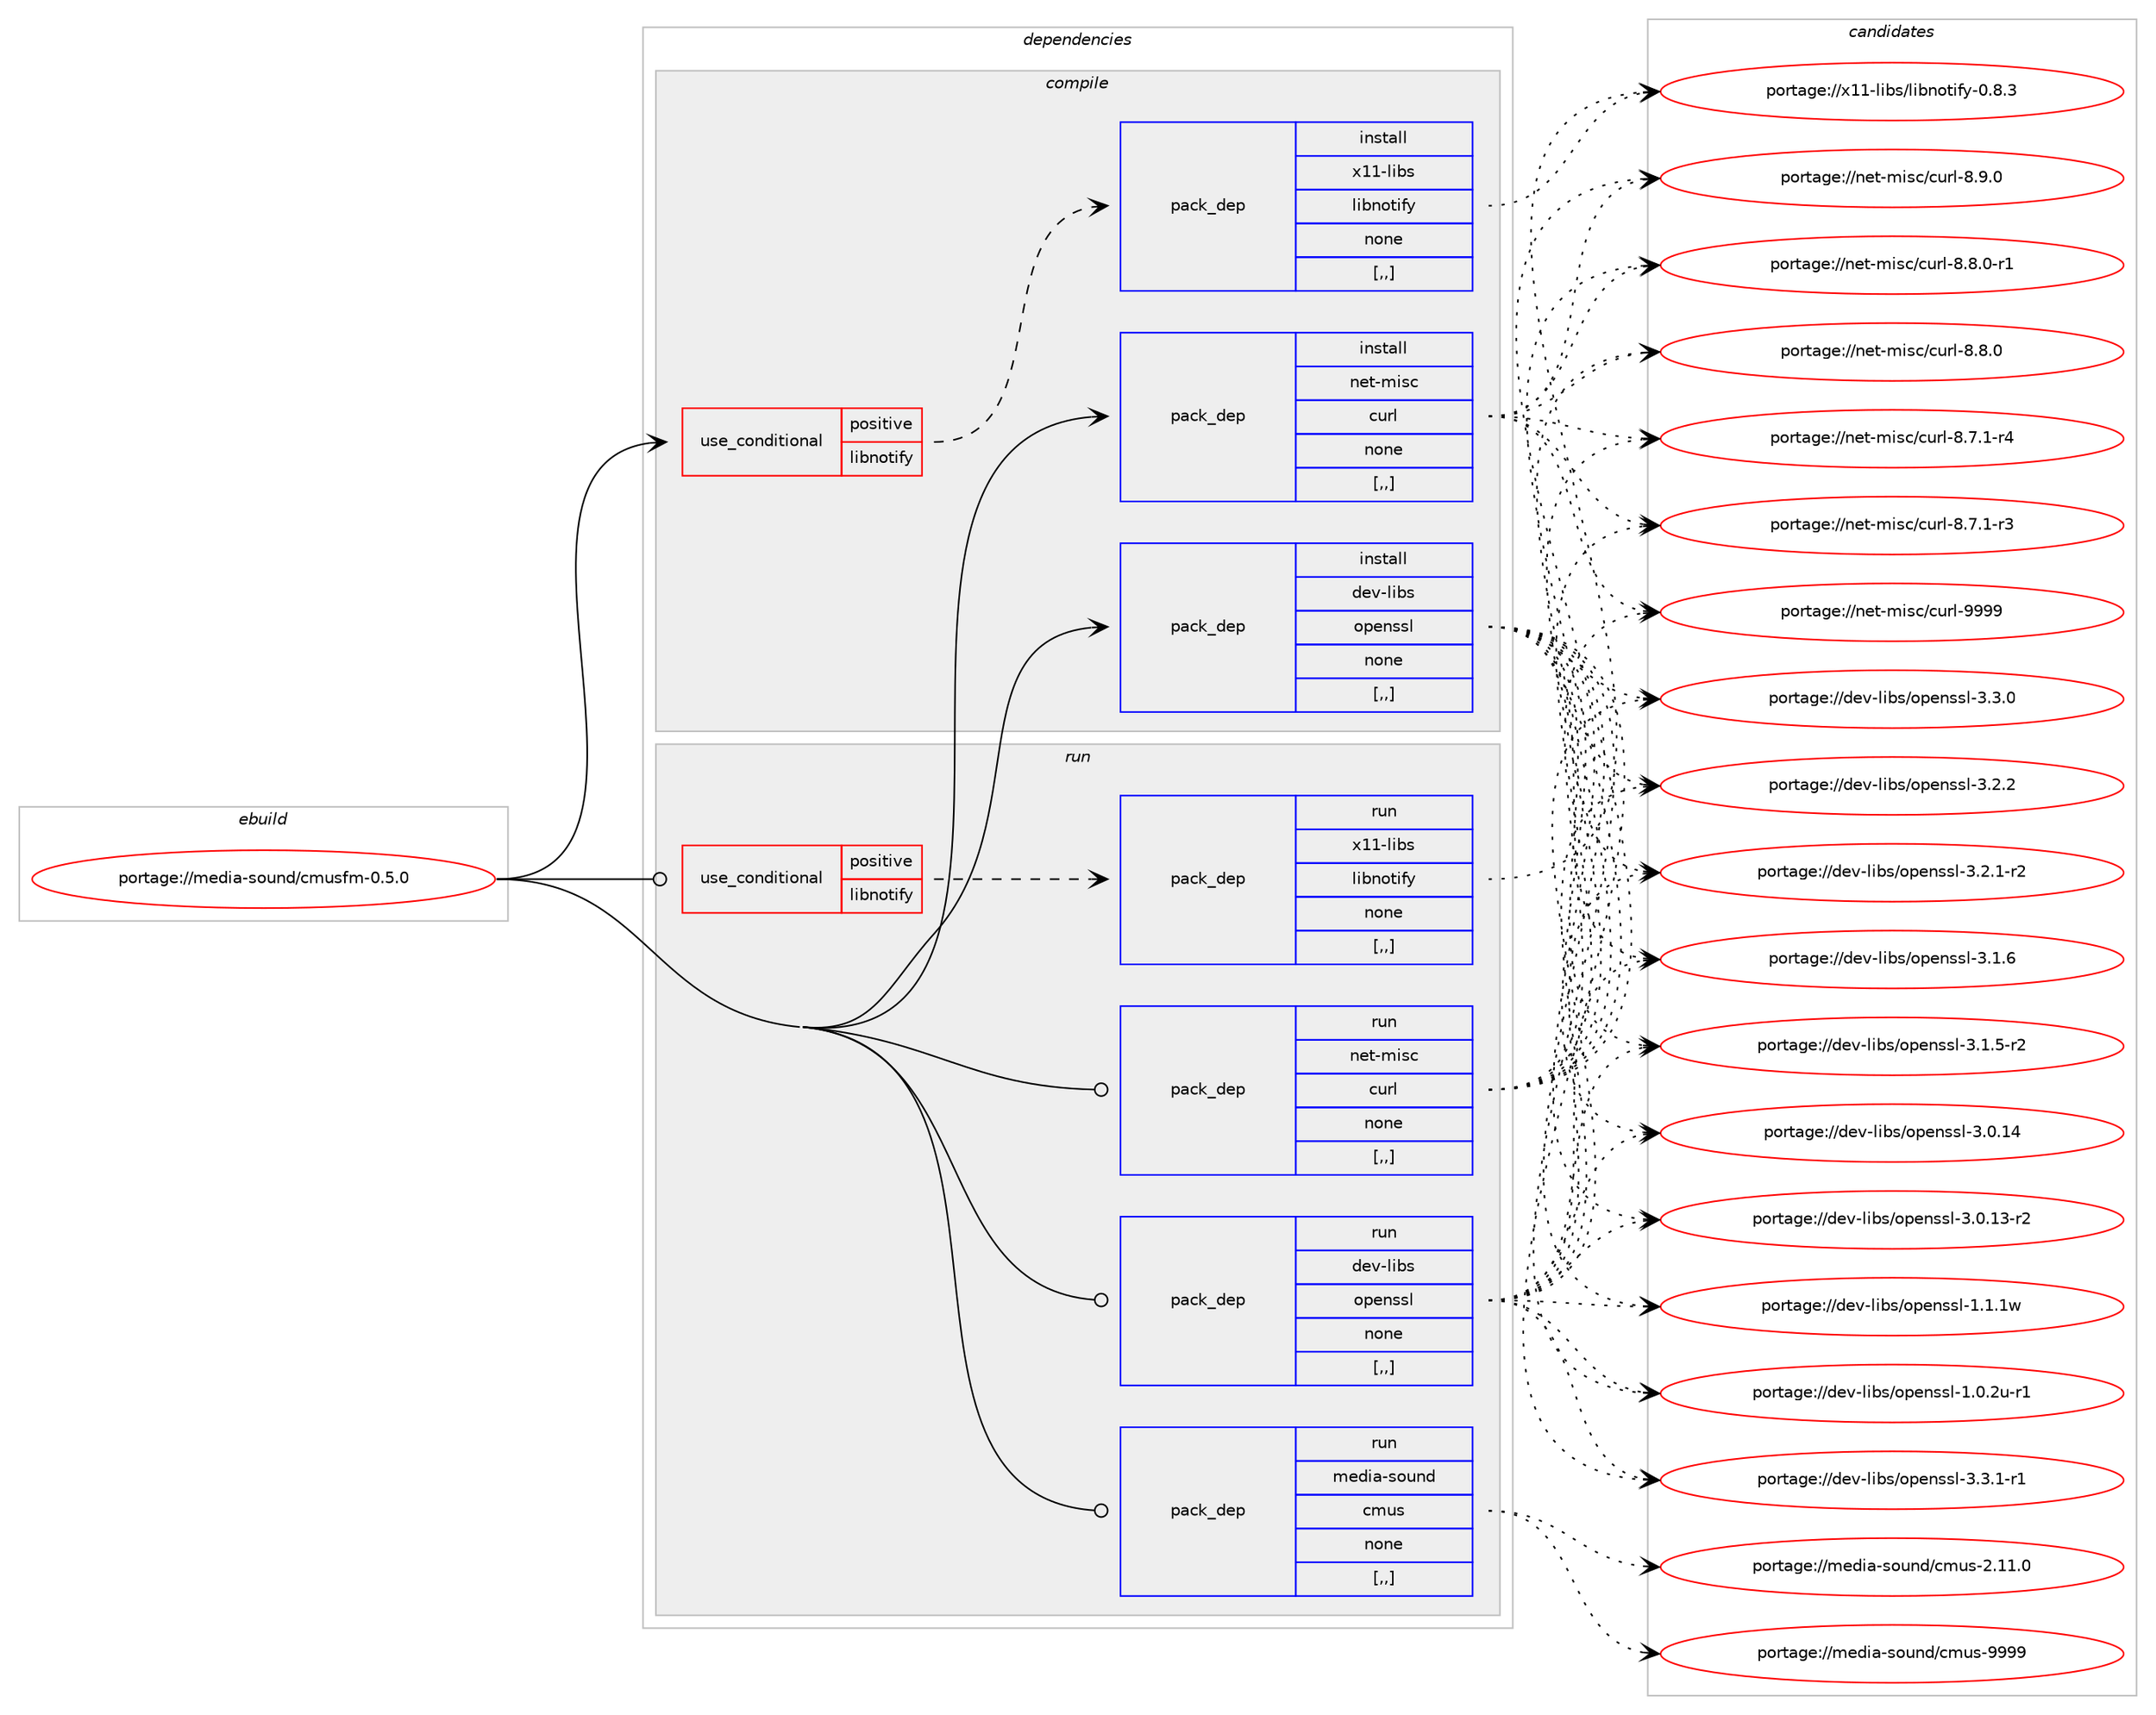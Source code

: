 digraph prolog {

# *************
# Graph options
# *************

newrank=true;
concentrate=true;
compound=true;
graph [rankdir=LR,fontname=Helvetica,fontsize=10,ranksep=1.5];#, ranksep=2.5, nodesep=0.2];
edge  [arrowhead=vee];
node  [fontname=Helvetica,fontsize=10];

# **********
# The ebuild
# **********

subgraph cluster_leftcol {
color=gray;
label=<<i>ebuild</i>>;
id [label="portage://media-sound/cmusfm-0.5.0", color=red, width=4, href="../media-sound/cmusfm-0.5.0.svg"];
}

# ****************
# The dependencies
# ****************

subgraph cluster_midcol {
color=gray;
label=<<i>dependencies</i>>;
subgraph cluster_compile {
fillcolor="#eeeeee";
style=filled;
label=<<i>compile</i>>;
subgraph cond79340 {
dependency313464 [label=<<TABLE BORDER="0" CELLBORDER="1" CELLSPACING="0" CELLPADDING="4"><TR><TD ROWSPAN="3" CELLPADDING="10">use_conditional</TD></TR><TR><TD>positive</TD></TR><TR><TD>libnotify</TD></TR></TABLE>>, shape=none, color=red];
subgraph pack231693 {
dependency313465 [label=<<TABLE BORDER="0" CELLBORDER="1" CELLSPACING="0" CELLPADDING="4" WIDTH="220"><TR><TD ROWSPAN="6" CELLPADDING="30">pack_dep</TD></TR><TR><TD WIDTH="110">install</TD></TR><TR><TD>x11-libs</TD></TR><TR><TD>libnotify</TD></TR><TR><TD>none</TD></TR><TR><TD>[,,]</TD></TR></TABLE>>, shape=none, color=blue];
}
dependency313464:e -> dependency313465:w [weight=20,style="dashed",arrowhead="vee"];
}
id:e -> dependency313464:w [weight=20,style="solid",arrowhead="vee"];
subgraph pack231694 {
dependency313466 [label=<<TABLE BORDER="0" CELLBORDER="1" CELLSPACING="0" CELLPADDING="4" WIDTH="220"><TR><TD ROWSPAN="6" CELLPADDING="30">pack_dep</TD></TR><TR><TD WIDTH="110">install</TD></TR><TR><TD>dev-libs</TD></TR><TR><TD>openssl</TD></TR><TR><TD>none</TD></TR><TR><TD>[,,]</TD></TR></TABLE>>, shape=none, color=blue];
}
id:e -> dependency313466:w [weight=20,style="solid",arrowhead="vee"];
subgraph pack231695 {
dependency313467 [label=<<TABLE BORDER="0" CELLBORDER="1" CELLSPACING="0" CELLPADDING="4" WIDTH="220"><TR><TD ROWSPAN="6" CELLPADDING="30">pack_dep</TD></TR><TR><TD WIDTH="110">install</TD></TR><TR><TD>net-misc</TD></TR><TR><TD>curl</TD></TR><TR><TD>none</TD></TR><TR><TD>[,,]</TD></TR></TABLE>>, shape=none, color=blue];
}
id:e -> dependency313467:w [weight=20,style="solid",arrowhead="vee"];
}
subgraph cluster_compileandrun {
fillcolor="#eeeeee";
style=filled;
label=<<i>compile and run</i>>;
}
subgraph cluster_run {
fillcolor="#eeeeee";
style=filled;
label=<<i>run</i>>;
subgraph cond79341 {
dependency313468 [label=<<TABLE BORDER="0" CELLBORDER="1" CELLSPACING="0" CELLPADDING="4"><TR><TD ROWSPAN="3" CELLPADDING="10">use_conditional</TD></TR><TR><TD>positive</TD></TR><TR><TD>libnotify</TD></TR></TABLE>>, shape=none, color=red];
subgraph pack231696 {
dependency313469 [label=<<TABLE BORDER="0" CELLBORDER="1" CELLSPACING="0" CELLPADDING="4" WIDTH="220"><TR><TD ROWSPAN="6" CELLPADDING="30">pack_dep</TD></TR><TR><TD WIDTH="110">run</TD></TR><TR><TD>x11-libs</TD></TR><TR><TD>libnotify</TD></TR><TR><TD>none</TD></TR><TR><TD>[,,]</TD></TR></TABLE>>, shape=none, color=blue];
}
dependency313468:e -> dependency313469:w [weight=20,style="dashed",arrowhead="vee"];
}
id:e -> dependency313468:w [weight=20,style="solid",arrowhead="odot"];
subgraph pack231697 {
dependency313470 [label=<<TABLE BORDER="0" CELLBORDER="1" CELLSPACING="0" CELLPADDING="4" WIDTH="220"><TR><TD ROWSPAN="6" CELLPADDING="30">pack_dep</TD></TR><TR><TD WIDTH="110">run</TD></TR><TR><TD>dev-libs</TD></TR><TR><TD>openssl</TD></TR><TR><TD>none</TD></TR><TR><TD>[,,]</TD></TR></TABLE>>, shape=none, color=blue];
}
id:e -> dependency313470:w [weight=20,style="solid",arrowhead="odot"];
subgraph pack231698 {
dependency313471 [label=<<TABLE BORDER="0" CELLBORDER="1" CELLSPACING="0" CELLPADDING="4" WIDTH="220"><TR><TD ROWSPAN="6" CELLPADDING="30">pack_dep</TD></TR><TR><TD WIDTH="110">run</TD></TR><TR><TD>media-sound</TD></TR><TR><TD>cmus</TD></TR><TR><TD>none</TD></TR><TR><TD>[,,]</TD></TR></TABLE>>, shape=none, color=blue];
}
id:e -> dependency313471:w [weight=20,style="solid",arrowhead="odot"];
subgraph pack231699 {
dependency313472 [label=<<TABLE BORDER="0" CELLBORDER="1" CELLSPACING="0" CELLPADDING="4" WIDTH="220"><TR><TD ROWSPAN="6" CELLPADDING="30">pack_dep</TD></TR><TR><TD WIDTH="110">run</TD></TR><TR><TD>net-misc</TD></TR><TR><TD>curl</TD></TR><TR><TD>none</TD></TR><TR><TD>[,,]</TD></TR></TABLE>>, shape=none, color=blue];
}
id:e -> dependency313472:w [weight=20,style="solid",arrowhead="odot"];
}
}

# **************
# The candidates
# **************

subgraph cluster_choices {
rank=same;
color=gray;
label=<<i>candidates</i>>;

subgraph choice231693 {
color=black;
nodesep=1;
choice120494945108105981154710810598110111116105102121454846564651 [label="portage://x11-libs/libnotify-0.8.3", color=red, width=4,href="../x11-libs/libnotify-0.8.3.svg"];
dependency313465:e -> choice120494945108105981154710810598110111116105102121454846564651:w [style=dotted,weight="100"];
}
subgraph choice231694 {
color=black;
nodesep=1;
choice1001011184510810598115471111121011101151151084551465146494511449 [label="portage://dev-libs/openssl-3.3.1-r1", color=red, width=4,href="../dev-libs/openssl-3.3.1-r1.svg"];
choice100101118451081059811547111112101110115115108455146514648 [label="portage://dev-libs/openssl-3.3.0", color=red, width=4,href="../dev-libs/openssl-3.3.0.svg"];
choice100101118451081059811547111112101110115115108455146504650 [label="portage://dev-libs/openssl-3.2.2", color=red, width=4,href="../dev-libs/openssl-3.2.2.svg"];
choice1001011184510810598115471111121011101151151084551465046494511450 [label="portage://dev-libs/openssl-3.2.1-r2", color=red, width=4,href="../dev-libs/openssl-3.2.1-r2.svg"];
choice100101118451081059811547111112101110115115108455146494654 [label="portage://dev-libs/openssl-3.1.6", color=red, width=4,href="../dev-libs/openssl-3.1.6.svg"];
choice1001011184510810598115471111121011101151151084551464946534511450 [label="portage://dev-libs/openssl-3.1.5-r2", color=red, width=4,href="../dev-libs/openssl-3.1.5-r2.svg"];
choice10010111845108105981154711111210111011511510845514648464952 [label="portage://dev-libs/openssl-3.0.14", color=red, width=4,href="../dev-libs/openssl-3.0.14.svg"];
choice100101118451081059811547111112101110115115108455146484649514511450 [label="portage://dev-libs/openssl-3.0.13-r2", color=red, width=4,href="../dev-libs/openssl-3.0.13-r2.svg"];
choice100101118451081059811547111112101110115115108454946494649119 [label="portage://dev-libs/openssl-1.1.1w", color=red, width=4,href="../dev-libs/openssl-1.1.1w.svg"];
choice1001011184510810598115471111121011101151151084549464846501174511449 [label="portage://dev-libs/openssl-1.0.2u-r1", color=red, width=4,href="../dev-libs/openssl-1.0.2u-r1.svg"];
dependency313466:e -> choice1001011184510810598115471111121011101151151084551465146494511449:w [style=dotted,weight="100"];
dependency313466:e -> choice100101118451081059811547111112101110115115108455146514648:w [style=dotted,weight="100"];
dependency313466:e -> choice100101118451081059811547111112101110115115108455146504650:w [style=dotted,weight="100"];
dependency313466:e -> choice1001011184510810598115471111121011101151151084551465046494511450:w [style=dotted,weight="100"];
dependency313466:e -> choice100101118451081059811547111112101110115115108455146494654:w [style=dotted,weight="100"];
dependency313466:e -> choice1001011184510810598115471111121011101151151084551464946534511450:w [style=dotted,weight="100"];
dependency313466:e -> choice10010111845108105981154711111210111011511510845514648464952:w [style=dotted,weight="100"];
dependency313466:e -> choice100101118451081059811547111112101110115115108455146484649514511450:w [style=dotted,weight="100"];
dependency313466:e -> choice100101118451081059811547111112101110115115108454946494649119:w [style=dotted,weight="100"];
dependency313466:e -> choice1001011184510810598115471111121011101151151084549464846501174511449:w [style=dotted,weight="100"];
}
subgraph choice231695 {
color=black;
nodesep=1;
choice110101116451091051159947991171141084557575757 [label="portage://net-misc/curl-9999", color=red, width=4,href="../net-misc/curl-9999.svg"];
choice11010111645109105115994799117114108455646574648 [label="portage://net-misc/curl-8.9.0", color=red, width=4,href="../net-misc/curl-8.9.0.svg"];
choice110101116451091051159947991171141084556465646484511449 [label="portage://net-misc/curl-8.8.0-r1", color=red, width=4,href="../net-misc/curl-8.8.0-r1.svg"];
choice11010111645109105115994799117114108455646564648 [label="portage://net-misc/curl-8.8.0", color=red, width=4,href="../net-misc/curl-8.8.0.svg"];
choice110101116451091051159947991171141084556465546494511452 [label="portage://net-misc/curl-8.7.1-r4", color=red, width=4,href="../net-misc/curl-8.7.1-r4.svg"];
choice110101116451091051159947991171141084556465546494511451 [label="portage://net-misc/curl-8.7.1-r3", color=red, width=4,href="../net-misc/curl-8.7.1-r3.svg"];
dependency313467:e -> choice110101116451091051159947991171141084557575757:w [style=dotted,weight="100"];
dependency313467:e -> choice11010111645109105115994799117114108455646574648:w [style=dotted,weight="100"];
dependency313467:e -> choice110101116451091051159947991171141084556465646484511449:w [style=dotted,weight="100"];
dependency313467:e -> choice11010111645109105115994799117114108455646564648:w [style=dotted,weight="100"];
dependency313467:e -> choice110101116451091051159947991171141084556465546494511452:w [style=dotted,weight="100"];
dependency313467:e -> choice110101116451091051159947991171141084556465546494511451:w [style=dotted,weight="100"];
}
subgraph choice231696 {
color=black;
nodesep=1;
choice120494945108105981154710810598110111116105102121454846564651 [label="portage://x11-libs/libnotify-0.8.3", color=red, width=4,href="../x11-libs/libnotify-0.8.3.svg"];
dependency313469:e -> choice120494945108105981154710810598110111116105102121454846564651:w [style=dotted,weight="100"];
}
subgraph choice231697 {
color=black;
nodesep=1;
choice1001011184510810598115471111121011101151151084551465146494511449 [label="portage://dev-libs/openssl-3.3.1-r1", color=red, width=4,href="../dev-libs/openssl-3.3.1-r1.svg"];
choice100101118451081059811547111112101110115115108455146514648 [label="portage://dev-libs/openssl-3.3.0", color=red, width=4,href="../dev-libs/openssl-3.3.0.svg"];
choice100101118451081059811547111112101110115115108455146504650 [label="portage://dev-libs/openssl-3.2.2", color=red, width=4,href="../dev-libs/openssl-3.2.2.svg"];
choice1001011184510810598115471111121011101151151084551465046494511450 [label="portage://dev-libs/openssl-3.2.1-r2", color=red, width=4,href="../dev-libs/openssl-3.2.1-r2.svg"];
choice100101118451081059811547111112101110115115108455146494654 [label="portage://dev-libs/openssl-3.1.6", color=red, width=4,href="../dev-libs/openssl-3.1.6.svg"];
choice1001011184510810598115471111121011101151151084551464946534511450 [label="portage://dev-libs/openssl-3.1.5-r2", color=red, width=4,href="../dev-libs/openssl-3.1.5-r2.svg"];
choice10010111845108105981154711111210111011511510845514648464952 [label="portage://dev-libs/openssl-3.0.14", color=red, width=4,href="../dev-libs/openssl-3.0.14.svg"];
choice100101118451081059811547111112101110115115108455146484649514511450 [label="portage://dev-libs/openssl-3.0.13-r2", color=red, width=4,href="../dev-libs/openssl-3.0.13-r2.svg"];
choice100101118451081059811547111112101110115115108454946494649119 [label="portage://dev-libs/openssl-1.1.1w", color=red, width=4,href="../dev-libs/openssl-1.1.1w.svg"];
choice1001011184510810598115471111121011101151151084549464846501174511449 [label="portage://dev-libs/openssl-1.0.2u-r1", color=red, width=4,href="../dev-libs/openssl-1.0.2u-r1.svg"];
dependency313470:e -> choice1001011184510810598115471111121011101151151084551465146494511449:w [style=dotted,weight="100"];
dependency313470:e -> choice100101118451081059811547111112101110115115108455146514648:w [style=dotted,weight="100"];
dependency313470:e -> choice100101118451081059811547111112101110115115108455146504650:w [style=dotted,weight="100"];
dependency313470:e -> choice1001011184510810598115471111121011101151151084551465046494511450:w [style=dotted,weight="100"];
dependency313470:e -> choice100101118451081059811547111112101110115115108455146494654:w [style=dotted,weight="100"];
dependency313470:e -> choice1001011184510810598115471111121011101151151084551464946534511450:w [style=dotted,weight="100"];
dependency313470:e -> choice10010111845108105981154711111210111011511510845514648464952:w [style=dotted,weight="100"];
dependency313470:e -> choice100101118451081059811547111112101110115115108455146484649514511450:w [style=dotted,weight="100"];
dependency313470:e -> choice100101118451081059811547111112101110115115108454946494649119:w [style=dotted,weight="100"];
dependency313470:e -> choice1001011184510810598115471111121011101151151084549464846501174511449:w [style=dotted,weight="100"];
}
subgraph choice231698 {
color=black;
nodesep=1;
choice109101100105974511511111711010047991091171154557575757 [label="portage://media-sound/cmus-9999", color=red, width=4,href="../media-sound/cmus-9999.svg"];
choice1091011001059745115111117110100479910911711545504649494648 [label="portage://media-sound/cmus-2.11.0", color=red, width=4,href="../media-sound/cmus-2.11.0.svg"];
dependency313471:e -> choice109101100105974511511111711010047991091171154557575757:w [style=dotted,weight="100"];
dependency313471:e -> choice1091011001059745115111117110100479910911711545504649494648:w [style=dotted,weight="100"];
}
subgraph choice231699 {
color=black;
nodesep=1;
choice110101116451091051159947991171141084557575757 [label="portage://net-misc/curl-9999", color=red, width=4,href="../net-misc/curl-9999.svg"];
choice11010111645109105115994799117114108455646574648 [label="portage://net-misc/curl-8.9.0", color=red, width=4,href="../net-misc/curl-8.9.0.svg"];
choice110101116451091051159947991171141084556465646484511449 [label="portage://net-misc/curl-8.8.0-r1", color=red, width=4,href="../net-misc/curl-8.8.0-r1.svg"];
choice11010111645109105115994799117114108455646564648 [label="portage://net-misc/curl-8.8.0", color=red, width=4,href="../net-misc/curl-8.8.0.svg"];
choice110101116451091051159947991171141084556465546494511452 [label="portage://net-misc/curl-8.7.1-r4", color=red, width=4,href="../net-misc/curl-8.7.1-r4.svg"];
choice110101116451091051159947991171141084556465546494511451 [label="portage://net-misc/curl-8.7.1-r3", color=red, width=4,href="../net-misc/curl-8.7.1-r3.svg"];
dependency313472:e -> choice110101116451091051159947991171141084557575757:w [style=dotted,weight="100"];
dependency313472:e -> choice11010111645109105115994799117114108455646574648:w [style=dotted,weight="100"];
dependency313472:e -> choice110101116451091051159947991171141084556465646484511449:w [style=dotted,weight="100"];
dependency313472:e -> choice11010111645109105115994799117114108455646564648:w [style=dotted,weight="100"];
dependency313472:e -> choice110101116451091051159947991171141084556465546494511452:w [style=dotted,weight="100"];
dependency313472:e -> choice110101116451091051159947991171141084556465546494511451:w [style=dotted,weight="100"];
}
}

}
